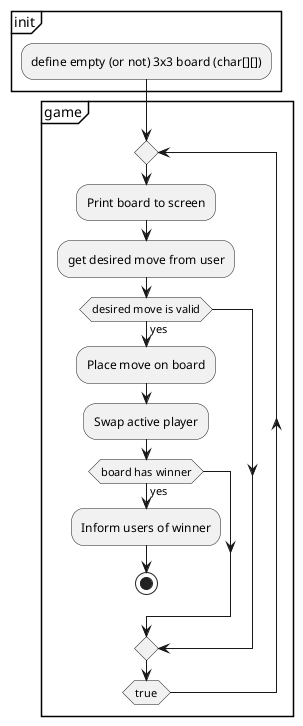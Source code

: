 @startuml
partition init {
	:define empty (or not) 3x3 board (char[][]);
}
partition game {
repeat
	:Print board to screen;
	:get desired move from user;
	if (desired move is valid) then (yes)
		:Place move on board;
		:Swap active player;
		if (board has winner) then (yes)
			:Inform users of winner;
			stop
		endif
	endif
repeat while(true)
}
